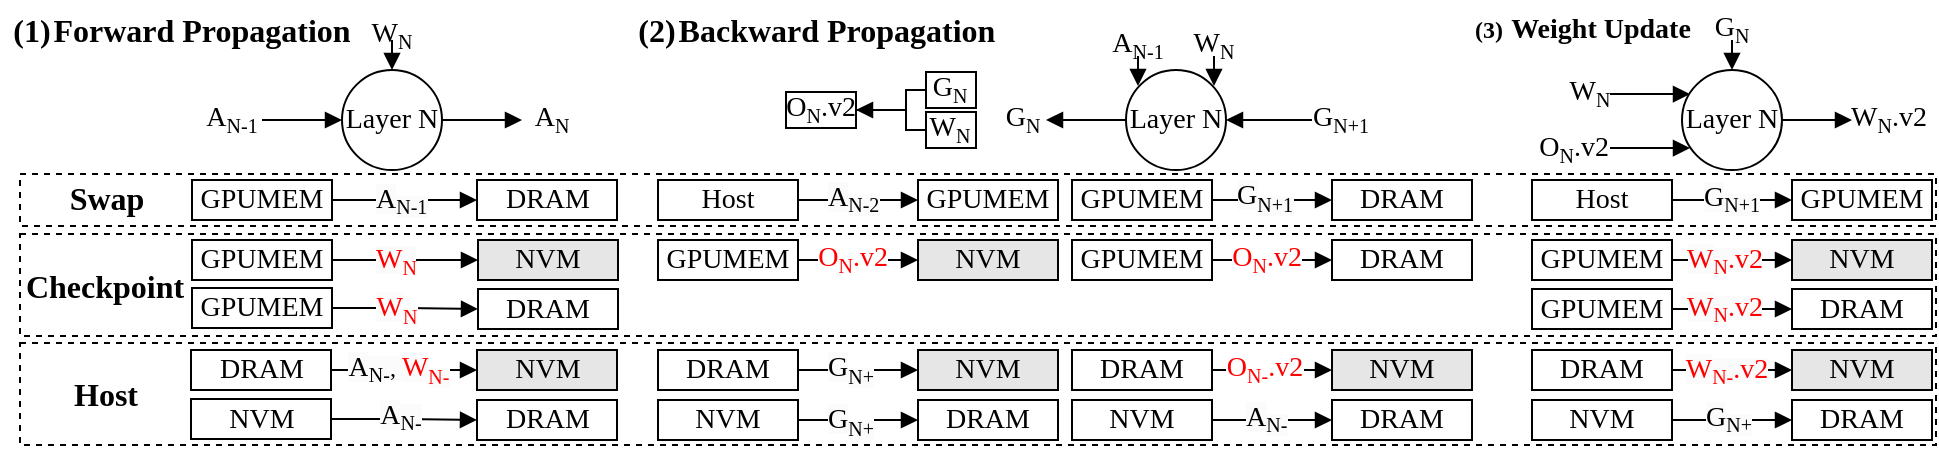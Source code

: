 <mxfile version="24.7.4">
  <diagram name="第 1 页" id="nmoDfBXPTOCGzrVFmdX_">
    <mxGraphModel dx="654" dy="366" grid="1" gridSize="10" guides="1" tooltips="1" connect="1" arrows="1" fold="1" page="1" pageScale="1" pageWidth="827" pageHeight="1169" math="0" shadow="0">
      <root>
        <mxCell id="0" />
        <mxCell id="1" parent="0" />
        <mxCell id="-gQGJUHY0MSu8fpjqqPA-45" value="" style="rounded=0;whiteSpace=wrap;html=1;fillColor=none;dashed=1;" vertex="1" parent="1">
          <mxGeometry x="171" y="266.5" width="958" height="51" as="geometry" />
        </mxCell>
        <mxCell id="-gQGJUHY0MSu8fpjqqPA-43" value="" style="rounded=0;whiteSpace=wrap;html=1;fillColor=none;dashed=1;" vertex="1" parent="1">
          <mxGeometry x="171" y="182" width="958" height="26" as="geometry" />
        </mxCell>
        <mxCell id="-gQGJUHY0MSu8fpjqqPA-44" value="" style="rounded=0;whiteSpace=wrap;html=1;fillColor=none;dashed=1;" vertex="1" parent="1">
          <mxGeometry x="171" y="212" width="958" height="51" as="geometry" />
        </mxCell>
        <mxCell id="-gQGJUHY0MSu8fpjqqPA-17" value="" style="rounded=0;whiteSpace=wrap;html=1;" vertex="1" parent="1">
          <mxGeometry x="624" y="131" width="25" height="18" as="geometry" />
        </mxCell>
        <mxCell id="wytk12blZSeQ4d2nj-3d-2" value="&lt;b style=&quot;font-size: 16px;&quot;&gt;(1)&lt;/b&gt;" style="text;html=1;align=center;verticalAlign=middle;whiteSpace=wrap;rounded=0;fontFamily=Times New Roman;fontSize=16;" parent="1" vertex="1">
          <mxGeometry x="167" y="95" width="20" height="30" as="geometry" />
        </mxCell>
        <mxCell id="wytk12blZSeQ4d2nj-3d-4" style="edgeStyle=orthogonalEdgeStyle;rounded=0;orthogonalLoop=1;jettySize=auto;html=1;endArrow=none;endFill=0;startArrow=block;startFill=1;fontFamily=Times New Roman;" parent="1" source="wytk12blZSeQ4d2nj-3d-3" edge="1">
          <mxGeometry relative="1" as="geometry">
            <mxPoint x="292" y="155" as="targetPoint" />
          </mxGeometry>
        </mxCell>
        <mxCell id="wytk12blZSeQ4d2nj-3d-6" style="edgeStyle=orthogonalEdgeStyle;rounded=0;orthogonalLoop=1;jettySize=auto;html=1;endArrow=block;endFill=1;fontFamily=Times New Roman;" parent="1" source="wytk12blZSeQ4d2nj-3d-3" edge="1">
          <mxGeometry relative="1" as="geometry">
            <mxPoint x="422" y="155" as="targetPoint" />
          </mxGeometry>
        </mxCell>
        <mxCell id="wytk12blZSeQ4d2nj-3d-27" style="edgeStyle=orthogonalEdgeStyle;rounded=0;orthogonalLoop=1;jettySize=auto;html=1;endArrow=none;endFill=0;startArrow=block;startFill=1;fontFamily=Times New Roman;" parent="1" source="wytk12blZSeQ4d2nj-3d-3" edge="1">
          <mxGeometry relative="1" as="geometry">
            <mxPoint x="357" y="115" as="targetPoint" />
            <Array as="points">
              <mxPoint x="357" y="115" />
              <mxPoint x="357" y="115" />
            </Array>
          </mxGeometry>
        </mxCell>
        <mxCell id="wytk12blZSeQ4d2nj-3d-3" value="Layer N" style="ellipse;whiteSpace=wrap;html=1;aspect=fixed;fontFamily=Times New Roman;fontSize=14;" parent="1" vertex="1">
          <mxGeometry x="332" y="130" width="50" height="50" as="geometry" />
        </mxCell>
        <mxCell id="wytk12blZSeQ4d2nj-3d-5" value="&lt;font style=&quot;&quot;&gt;&lt;span style=&quot;font-size: 14px;&quot;&gt;W&lt;/span&gt;&lt;sub style=&quot;&quot;&gt;&lt;font style=&quot;font-size: 10px;&quot;&gt;N&lt;/font&gt;&lt;/sub&gt;&lt;/font&gt;" style="text;html=1;align=center;verticalAlign=middle;whiteSpace=wrap;rounded=0;fontFamily=Times New Roman;" parent="1" vertex="1">
          <mxGeometry x="352" y="98" width="10" height="30" as="geometry" />
        </mxCell>
        <mxCell id="wytk12blZSeQ4d2nj-3d-7" value="&lt;font style=&quot;&quot;&gt;&lt;span style=&quot;font-size: 14px;&quot;&gt;A&lt;/span&gt;&lt;sub style=&quot;&quot;&gt;&lt;font style=&quot;font-size: 10px;&quot;&gt;N&lt;/font&gt;&lt;/sub&gt;&lt;/font&gt;" style="text;html=1;align=center;verticalAlign=middle;whiteSpace=wrap;rounded=0;fontFamily=Times New Roman;fontSize=12;fontColor=default;" parent="1" vertex="1">
          <mxGeometry x="422" y="140" width="30" height="30" as="geometry" />
        </mxCell>
        <mxCell id="wytk12blZSeQ4d2nj-3d-15" style="edgeStyle=orthogonalEdgeStyle;rounded=0;orthogonalLoop=1;jettySize=auto;html=1;entryX=0;entryY=0.5;entryDx=0;entryDy=0;endArrow=block;endFill=1;fontFamily=Times New Roman;" parent="1" source="wytk12blZSeQ4d2nj-3d-13" target="wytk12blZSeQ4d2nj-3d-14" edge="1">
          <mxGeometry relative="1" as="geometry" />
        </mxCell>
        <mxCell id="wytk12blZSeQ4d2nj-3d-13" value="GPUMEM" style="rounded=0;whiteSpace=wrap;html=1;fontFamily=Times New Roman;fontSize=14;" parent="1" vertex="1">
          <mxGeometry x="257" y="215" width="70" height="20" as="geometry" />
        </mxCell>
        <mxCell id="wytk12blZSeQ4d2nj-3d-14" value="NVM" style="rounded=0;whiteSpace=wrap;html=1;fontFamily=Times New Roman;fillColor=#E6E6E6;fontSize=14;" parent="1" vertex="1">
          <mxGeometry x="400" y="215" width="70" height="20" as="geometry" />
        </mxCell>
        <mxCell id="wytk12blZSeQ4d2nj-3d-16" value="&lt;font style=&quot;&quot;&gt;&lt;span style=&quot;font-style: normal; font-variant-ligatures: normal; font-variant-caps: normal; font-weight: 400; letter-spacing: normal; orphans: 2; text-align: center; text-indent: 0px; text-transform: none; widows: 2; word-spacing: 0px; -webkit-text-stroke-width: 0px; white-space: normal; background-color: rgb(251, 251, 251); text-decoration-thickness: initial; text-decoration-style: initial; text-decoration-color: initial; float: none; display: inline !important;&quot;&gt;&lt;span style=&quot;font-size: 14px; color: rgb(255, 0, 0);&quot;&gt;W&lt;/span&gt;&lt;sub style=&quot;&quot;&gt;&lt;font style=&quot;&quot;&gt;&lt;font style=&quot;font-size: 10px;&quot; color=&quot;#ff0000&quot;&gt;N&lt;/font&gt;&lt;/font&gt;&lt;/sub&gt;&lt;/span&gt;&lt;/font&gt;" style="text;whiteSpace=wrap;html=1;fontFamily=Times New Roman;" parent="1" vertex="1">
          <mxGeometry x="347" y="210" width="29" height="30" as="geometry" />
        </mxCell>
        <mxCell id="wytk12blZSeQ4d2nj-3d-22" style="edgeStyle=orthogonalEdgeStyle;rounded=0;orthogonalLoop=1;jettySize=auto;html=1;entryX=0;entryY=0.5;entryDx=0;entryDy=0;endArrow=block;endFill=1;exitX=1;exitY=0.5;exitDx=0;exitDy=0;fontFamily=Times New Roman;" parent="1" source="wytk12blZSeQ4d2nj-3d-23" target="wytk12blZSeQ4d2nj-3d-24" edge="1">
          <mxGeometry relative="1" as="geometry" />
        </mxCell>
        <mxCell id="wytk12blZSeQ4d2nj-3d-23" value="&lt;span style=&quot;font-size: 14px;&quot;&gt;Host&lt;/span&gt;" style="rounded=0;whiteSpace=wrap;html=1;fontFamily=Times New Roman;" parent="1" vertex="1">
          <mxGeometry x="490" y="185" width="70" height="20" as="geometry" />
        </mxCell>
        <mxCell id="wytk12blZSeQ4d2nj-3d-24" value="&lt;font style=&quot;font-size: 14px;&quot;&gt;GPUMEM&lt;/font&gt;" style="rounded=0;whiteSpace=wrap;html=1;fontFamily=Times New Roman;" parent="1" vertex="1">
          <mxGeometry x="620" y="185" width="70" height="20" as="geometry" />
        </mxCell>
        <mxCell id="wytk12blZSeQ4d2nj-3d-26" value="&lt;b style=&quot;font-size: 16px;&quot;&gt;(2)&lt;/b&gt;" style="text;html=1;align=center;verticalAlign=middle;whiteSpace=wrap;rounded=0;fontFamily=Times New Roman;fontSize=16;" parent="1" vertex="1">
          <mxGeometry x="478" y="95" width="23" height="30" as="geometry" />
        </mxCell>
        <mxCell id="wytk12blZSeQ4d2nj-3d-28" value="&lt;font style=&quot;&quot;&gt;&lt;span style=&quot;font-size: 14px;&quot;&gt;A&lt;/span&gt;&lt;sub style=&quot;&quot;&gt;&lt;font style=&quot;font-size: 10px;&quot;&gt;N-1&lt;/font&gt;&lt;/sub&gt;&lt;/font&gt;" style="text;html=1;align=center;verticalAlign=middle;whiteSpace=wrap;rounded=0;fontFamily=Times New Roman;" parent="1" vertex="1">
          <mxGeometry x="257" y="140" width="40" height="30" as="geometry" />
        </mxCell>
        <mxCell id="wytk12blZSeQ4d2nj-3d-60" style="rounded=0;orthogonalLoop=1;jettySize=auto;html=1;endArrow=none;endFill=0;startArrow=block;startFill=1;fontFamily=Times New Roman;" parent="1" edge="1">
          <mxGeometry relative="1" as="geometry">
            <mxPoint x="966" y="142" as="targetPoint" />
            <mxPoint x="1006.0" y="142.029" as="sourcePoint" />
          </mxGeometry>
        </mxCell>
        <mxCell id="wytk12blZSeQ4d2nj-3d-62" style="edgeStyle=orthogonalEdgeStyle;rounded=0;orthogonalLoop=1;jettySize=auto;html=1;endArrow=none;endFill=0;startArrow=block;startFill=1;fontFamily=Times New Roman;" parent="1" source="wytk12blZSeQ4d2nj-3d-63" edge="1">
          <mxGeometry relative="1" as="geometry">
            <mxPoint x="1027" y="115" as="targetPoint" />
            <Array as="points">
              <mxPoint x="1027" y="115" />
            </Array>
          </mxGeometry>
        </mxCell>
        <mxCell id="wytk12blZSeQ4d2nj-3d-67" style="edgeStyle=orthogonalEdgeStyle;rounded=0;orthogonalLoop=1;jettySize=auto;html=1;endArrow=block;endFill=1;fontFamily=Times New Roman;" parent="1" source="wytk12blZSeQ4d2nj-3d-63" edge="1">
          <mxGeometry relative="1" as="geometry">
            <mxPoint x="1087" y="155" as="targetPoint" />
          </mxGeometry>
        </mxCell>
        <mxCell id="wytk12blZSeQ4d2nj-3d-63" value="&lt;font style=&quot;font-size: 14px;&quot;&gt;Layer N&lt;/font&gt;" style="ellipse;whiteSpace=wrap;html=1;aspect=fixed;fontFamily=Times New Roman;" parent="1" vertex="1">
          <mxGeometry x="1002" y="130" width="50" height="50" as="geometry" />
        </mxCell>
        <mxCell id="wytk12blZSeQ4d2nj-3d-66" value="&lt;font style=&quot;&quot;&gt;&lt;span style=&quot;font-size: 14px;&quot;&gt;G&lt;/span&gt;&lt;sub style=&quot;&quot;&gt;&lt;font style=&quot;font-size: 10px;&quot;&gt;N&lt;/font&gt;&lt;/sub&gt;&lt;/font&gt;" style="text;html=1;align=center;verticalAlign=middle;whiteSpace=wrap;rounded=0;fontFamily=Times New Roman;" parent="1" vertex="1">
          <mxGeometry x="997" y="95" width="60" height="30" as="geometry" />
        </mxCell>
        <mxCell id="wytk12blZSeQ4d2nj-3d-68" value="&lt;font style=&quot;&quot;&gt;&lt;span style=&quot;font-size: 14px;&quot;&gt;W&lt;/span&gt;&lt;font style=&quot;&quot;&gt;&lt;sub style=&quot;&quot;&gt;&lt;font style=&quot;font-size: 10px;&quot;&gt;N&lt;/font&gt;&lt;/sub&gt;&lt;font style=&quot;font-size: 14px;&quot;&gt;.v2&lt;/font&gt;&lt;/font&gt;&lt;/font&gt;" style="text;html=1;align=center;verticalAlign=middle;whiteSpace=wrap;rounded=0;fontFamily=Times New Roman;" parent="1" vertex="1">
          <mxGeometry x="1084" y="140" width="43" height="30" as="geometry" />
        </mxCell>
        <mxCell id="wytk12blZSeQ4d2nj-3d-75" value="&lt;font style=&quot;&quot;&gt;&lt;span style=&quot;font-size: 14px;&quot;&gt;W&lt;/span&gt;&lt;sub style=&quot;&quot;&gt;&lt;font style=&quot;font-size: 10px;&quot;&gt;N&lt;/font&gt;&lt;/sub&gt;&lt;/font&gt;" style="text;html=1;align=center;verticalAlign=middle;whiteSpace=wrap;rounded=0;fontFamily=Times New Roman;" parent="1" vertex="1">
          <mxGeometry x="951" y="127" width="10" height="30" as="geometry" />
        </mxCell>
        <mxCell id="wytk12blZSeQ4d2nj-3d-77" style="edgeStyle=orthogonalEdgeStyle;rounded=0;orthogonalLoop=1;jettySize=auto;html=1;entryX=0;entryY=0.5;entryDx=0;entryDy=0;endArrow=block;endFill=1;fontFamily=Times New Roman;" parent="1" source="wytk12blZSeQ4d2nj-3d-78" target="wytk12blZSeQ4d2nj-3d-79" edge="1">
          <mxGeometry relative="1" as="geometry">
            <Array as="points">
              <mxPoint x="777" y="305" />
              <mxPoint x="777" y="305" />
            </Array>
          </mxGeometry>
        </mxCell>
        <mxCell id="wytk12blZSeQ4d2nj-3d-78" value="&lt;font style=&quot;font-size: 14px;&quot;&gt;NVM&lt;/font&gt;" style="rounded=0;whiteSpace=wrap;html=1;fontFamily=Times New Roman;" parent="1" vertex="1">
          <mxGeometry x="697" y="295" width="70" height="20" as="geometry" />
        </mxCell>
        <mxCell id="wytk12blZSeQ4d2nj-3d-79" value="&lt;font style=&quot;font-size: 14px;&quot;&gt;DRAM&lt;/font&gt;" style="rounded=0;whiteSpace=wrap;html=1;fontFamily=Times New Roman;" parent="1" vertex="1">
          <mxGeometry x="827" y="295" width="70" height="20" as="geometry" />
        </mxCell>
        <mxCell id="wytk12blZSeQ4d2nj-3d-108" style="edgeStyle=orthogonalEdgeStyle;rounded=0;orthogonalLoop=1;jettySize=auto;html=1;entryX=0;entryY=0.5;entryDx=0;entryDy=0;endArrow=block;endFill=1;exitX=1;exitY=0.5;exitDx=0;exitDy=0;fontFamily=Times New Roman;" parent="1" source="wytk12blZSeQ4d2nj-3d-109" target="wytk12blZSeQ4d2nj-3d-110" edge="1">
          <mxGeometry relative="1" as="geometry" />
        </mxCell>
        <mxCell id="wytk12blZSeQ4d2nj-3d-109" value="NVM" style="rounded=0;whiteSpace=wrap;html=1;fontFamily=Times New Roman;fontSize=14;" parent="1" vertex="1">
          <mxGeometry x="256.5" y="294.5" width="70" height="20" as="geometry" />
        </mxCell>
        <mxCell id="wytk12blZSeQ4d2nj-3d-110" value="DRAM" style="rounded=0;whiteSpace=wrap;html=1;fontFamily=Times New Roman;fontSize=14;" parent="1" vertex="1">
          <mxGeometry x="399.5" y="295" width="70" height="20" as="geometry" />
        </mxCell>
        <mxCell id="wytk12blZSeQ4d2nj-3d-120" value="&lt;font style=&quot;&quot;&gt;&lt;span style=&quot;font-size: 14px; color: rgb(0, 0, 0); font-style: normal; font-variant-ligatures: normal; font-variant-caps: normal; font-weight: 400; letter-spacing: normal; orphans: 2; text-align: center; text-indent: 0px; text-transform: none; widows: 2; word-spacing: 0px; -webkit-text-stroke-width: 0px; white-space: normal; background-color: rgb(251, 251, 251); text-decoration-thickness: initial; text-decoration-style: initial; text-decoration-color: initial; float: none; display: inline !important;&quot;&gt;A&lt;/span&gt;&lt;sub style=&quot;forced-color-adjust: none; color: rgb(0, 0, 0); font-style: normal; font-variant-ligatures: normal; font-variant-caps: normal; font-weight: 400; letter-spacing: normal; orphans: 2; text-align: center; text-indent: 0px; text-transform: none; widows: 2; word-spacing: 0px; -webkit-text-stroke-width: 0px; white-space: normal; background-color: rgb(251, 251, 251); text-decoration-thickness: initial; text-decoration-style: initial; text-decoration-color: initial;&quot;&gt;&lt;font style=&quot;font-size: 10px;&quot;&gt;N-&lt;/font&gt;&lt;/sub&gt;&lt;/font&gt;" style="text;whiteSpace=wrap;html=1;fontFamily=Times New Roman;" parent="1" vertex="1">
          <mxGeometry x="782" y="289" width="30" height="30" as="geometry" />
        </mxCell>
        <mxCell id="wytk12blZSeQ4d2nj-3d-129" style="edgeStyle=orthogonalEdgeStyle;rounded=0;orthogonalLoop=1;jettySize=auto;html=1;entryX=0;entryY=0.5;entryDx=0;entryDy=0;endArrow=block;endFill=1;exitX=1;exitY=0.5;exitDx=0;exitDy=0;fontFamily=Times New Roman;" parent="1" source="wytk12blZSeQ4d2nj-3d-130" target="wytk12blZSeQ4d2nj-3d-131" edge="1">
          <mxGeometry relative="1" as="geometry" />
        </mxCell>
        <mxCell id="o0GJwFrn01vnFloEe4b_-7" value="&lt;font style=&quot;&quot;&gt;&lt;span style=&quot;font-size: 14px; font-family: &amp;quot;Times New Roman&amp;quot;; text-wrap: wrap; background-color: rgb(251, 251, 251);&quot;&gt;A&lt;/span&gt;&lt;span style=&quot;font-family: &amp;quot;Times New Roman&amp;quot;; text-wrap: wrap; background-color: rgb(251, 251, 251);&quot;&gt;&lt;font style=&quot;&quot;&gt;&lt;sub style=&quot;font-size: 10px;&quot;&gt;N-&lt;/sub&gt;&lt;font style=&quot;font-size: 12px;&quot;&gt;,&amp;nbsp;&lt;/font&gt;&lt;/font&gt;&lt;/span&gt;&lt;/font&gt;&lt;span style=&quot;color: rgb(255, 0, 0); text-wrap: wrap; font-size: 14px; font-family: &amp;quot;Times New Roman&amp;quot;; background-color: rgb(251, 251, 251);&quot;&gt;W&lt;/span&gt;&lt;sub style=&quot;color: rgb(255, 0, 0); text-wrap: wrap; font-family: &amp;quot;Times New Roman&amp;quot;; background-color: rgb(251, 251, 251);&quot;&gt;&lt;font style=&quot;font-size: 10px;&quot;&gt;N-&lt;/font&gt;&lt;/sub&gt;" style="edgeLabel;html=1;align=center;verticalAlign=middle;resizable=0;points=[];" parent="wytk12blZSeQ4d2nj-3d-129" vertex="1" connectable="0">
          <mxGeometry x="-0.167" relative="1" as="geometry">
            <mxPoint x="3" as="offset" />
          </mxGeometry>
        </mxCell>
        <mxCell id="wytk12blZSeQ4d2nj-3d-130" value="DRAM" style="rounded=0;whiteSpace=wrap;html=1;fontFamily=Times New Roman;fontSize=14;" parent="1" vertex="1">
          <mxGeometry x="256.5" y="270" width="70" height="20" as="geometry" />
        </mxCell>
        <mxCell id="wytk12blZSeQ4d2nj-3d-131" value="NVM" style="rounded=0;whiteSpace=wrap;html=1;fontFamily=Times New Roman;fillColor=#E6E6E6;fontSize=14;" parent="1" vertex="1">
          <mxGeometry x="399.5" y="270" width="70" height="20" as="geometry" />
        </mxCell>
        <mxCell id="wytk12blZSeQ4d2nj-3d-111" value="&lt;div style=&quot;text-align: center;&quot;&gt;&lt;br&gt;&lt;/div&gt;" style="text;whiteSpace=wrap;html=1;fontFamily=Times New Roman;" parent="1" vertex="1">
          <mxGeometry x="341.5" y="289.5" width="30" height="30" as="geometry" />
        </mxCell>
        <mxCell id="wytk12blZSeQ4d2nj-3d-136" style="edgeStyle=orthogonalEdgeStyle;rounded=0;orthogonalLoop=1;jettySize=auto;html=1;entryX=0;entryY=0.5;entryDx=0;entryDy=0;endArrow=block;endFill=1;fontFamily=Times New Roman;" parent="1" source="wytk12blZSeQ4d2nj-3d-137" target="wytk12blZSeQ4d2nj-3d-138" edge="1">
          <mxGeometry relative="1" as="geometry" />
        </mxCell>
        <mxCell id="wytk12blZSeQ4d2nj-3d-137" value="GPUMEM" style="rounded=0;whiteSpace=wrap;html=1;fontFamily=Times New Roman;fontSize=14;" parent="1" vertex="1">
          <mxGeometry x="257" y="185" width="70" height="20" as="geometry" />
        </mxCell>
        <mxCell id="wytk12blZSeQ4d2nj-3d-138" value="DRAM" style="rounded=0;whiteSpace=wrap;html=1;fontFamily=Times New Roman;fontSize=14;" parent="1" vertex="1">
          <mxGeometry x="399.5" y="185" width="70" height="20" as="geometry" />
        </mxCell>
        <mxCell id="wytk12blZSeQ4d2nj-3d-139" value="&lt;font style=&quot;&quot;&gt;&lt;span style=&quot;font-size: 14px; color: rgb(0, 0, 0); font-style: normal; font-variant-ligatures: normal; font-variant-caps: normal; font-weight: 400; letter-spacing: normal; orphans: 2; text-align: center; text-indent: 0px; text-transform: none; widows: 2; word-spacing: 0px; -webkit-text-stroke-width: 0px; white-space: normal; background-color: rgb(251, 251, 251); text-decoration-thickness: initial; text-decoration-style: initial; text-decoration-color: initial; float: none; display: inline !important;&quot;&gt;A&lt;/span&gt;&lt;sub style=&quot;forced-color-adjust: none; color: rgb(0, 0, 0); font-style: normal; font-variant-ligatures: normal; font-variant-caps: normal; font-weight: 400; letter-spacing: normal; orphans: 2; text-align: center; text-indent: 0px; text-transform: none; widows: 2; word-spacing: 0px; -webkit-text-stroke-width: 0px; white-space: normal; background-color: rgb(251, 251, 251); text-decoration-thickness: initial; text-decoration-style: initial; text-decoration-color: initial;&quot;&gt;&lt;font style=&quot;font-size: 10px;&quot;&gt;N-1&lt;/font&gt;&lt;/sub&gt;&lt;/font&gt;" style="text;whiteSpace=wrap;html=1;fontFamily=Times New Roman;" parent="1" vertex="1">
          <mxGeometry x="347" y="180" width="30" height="30" as="geometry" />
        </mxCell>
        <mxCell id="wytk12blZSeQ4d2nj-3d-144" value="&lt;font style=&quot;&quot;&gt;&lt;span style=&quot;font-size: 14px; color: rgb(0, 0, 0); font-style: normal; font-variant-ligatures: normal; font-variant-caps: normal; font-weight: 400; letter-spacing: normal; orphans: 2; text-align: center; text-indent: 0px; text-transform: none; widows: 2; word-spacing: 0px; -webkit-text-stroke-width: 0px; white-space: normal; background-color: rgb(251, 251, 251); text-decoration-thickness: initial; text-decoration-style: initial; text-decoration-color: initial; float: none; display: inline !important;&quot;&gt;A&lt;/span&gt;&lt;sub style=&quot;forced-color-adjust: none; color: rgb(0, 0, 0); font-style: normal; font-variant-ligatures: normal; font-variant-caps: normal; font-weight: 400; letter-spacing: normal; orphans: 2; text-align: center; text-indent: 0px; text-transform: none; widows: 2; word-spacing: 0px; -webkit-text-stroke-width: 0px; white-space: normal; background-color: rgb(251, 251, 251); text-decoration-thickness: initial; text-decoration-style: initial; text-decoration-color: initial;&quot;&gt;&lt;font style=&quot;font-size: 10px;&quot;&gt;N-2&lt;/font&gt;&lt;/sub&gt;&lt;/font&gt;" style="text;whiteSpace=wrap;html=1;fontFamily=Times New Roman;" parent="1" vertex="1">
          <mxGeometry x="573" y="179" width="30" height="30" as="geometry" />
        </mxCell>
        <mxCell id="wytk12blZSeQ4d2nj-3d-177" style="edgeStyle=orthogonalEdgeStyle;rounded=0;orthogonalLoop=1;jettySize=auto;html=1;entryX=0;entryY=0.5;entryDx=0;entryDy=0;endArrow=block;endFill=1;exitX=1;exitY=0.5;exitDx=0;exitDy=0;fontFamily=Times New Roman;" parent="1" source="wytk12blZSeQ4d2nj-3d-182" target="wytk12blZSeQ4d2nj-3d-183" edge="1">
          <mxGeometry relative="1" as="geometry" />
        </mxCell>
        <mxCell id="-gQGJUHY0MSu8fpjqqPA-51" value="&lt;span style=&quot;font-family: &amp;quot;Times New Roman&amp;quot;; text-wrap: wrap; background-color: rgb(251, 251, 251); font-size: 14px;&quot;&gt;G&lt;/span&gt;&lt;sub style=&quot;font-family: &amp;quot;Times New Roman&amp;quot;; text-wrap: wrap; background-color: rgb(251, 251, 251);&quot;&gt;&lt;font style=&quot;font-size: 10px;&quot;&gt;N+&lt;/font&gt;&lt;/sub&gt;" style="edgeLabel;html=1;align=center;verticalAlign=middle;resizable=0;points=[];" vertex="1" connectable="0" parent="wytk12blZSeQ4d2nj-3d-177">
          <mxGeometry x="-0.135" y="1" relative="1" as="geometry">
            <mxPoint y="1" as="offset" />
          </mxGeometry>
        </mxCell>
        <mxCell id="wytk12blZSeQ4d2nj-3d-178" style="edgeStyle=orthogonalEdgeStyle;rounded=0;orthogonalLoop=1;jettySize=auto;html=1;entryX=0;entryY=0.5;entryDx=0;entryDy=0;endArrow=block;endFill=1;fontFamily=Times New Roman;" parent="1" source="wytk12blZSeQ4d2nj-3d-179" target="wytk12blZSeQ4d2nj-3d-180" edge="1">
          <mxGeometry relative="1" as="geometry" />
        </mxCell>
        <mxCell id="-gQGJUHY0MSu8fpjqqPA-36" value="&lt;span style=&quot;font-family: &amp;quot;Times New Roman&amp;quot;; text-wrap: wrap; background-color: initial; font-size: 14px; color: rgb(255, 0, 0);&quot;&gt;O&lt;/span&gt;&lt;span style=&quot;font-family: &amp;quot;Times New Roman&amp;quot;; font-size: 12px; text-wrap: wrap; background-color: initial; color: rgb(255, 0, 0);&quot;&gt;&lt;sub&gt;N&lt;/sub&gt;&lt;font style=&quot;font-size: 14px;&quot;&gt;.v2&lt;/font&gt;&lt;/span&gt;" style="edgeLabel;html=1;align=center;verticalAlign=middle;resizable=0;points=[];" vertex="1" connectable="0" parent="wytk12blZSeQ4d2nj-3d-178">
          <mxGeometry x="-0.109" relative="1" as="geometry">
            <mxPoint as="offset" />
          </mxGeometry>
        </mxCell>
        <mxCell id="wytk12blZSeQ4d2nj-3d-179" value="&lt;font style=&quot;font-size: 14px;&quot;&gt;GPUMEM&lt;/font&gt;" style="rounded=0;whiteSpace=wrap;html=1;fontFamily=Times New Roman;" parent="1" vertex="1">
          <mxGeometry x="490" y="215" width="70" height="20" as="geometry" />
        </mxCell>
        <mxCell id="wytk12blZSeQ4d2nj-3d-180" value="&lt;font style=&quot;font-size: 14px;&quot;&gt;NVM&lt;/font&gt;" style="rounded=0;whiteSpace=wrap;html=1;fontFamily=Times New Roman;fillColor=#E6E6E6;" parent="1" vertex="1">
          <mxGeometry x="620" y="215" width="70" height="20" as="geometry" />
        </mxCell>
        <mxCell id="wytk12blZSeQ4d2nj-3d-182" value="&lt;font style=&quot;font-size: 14px;&quot;&gt;DRAM&lt;/font&gt;" style="rounded=0;whiteSpace=wrap;html=1;fontFamily=Times New Roman;" parent="1" vertex="1">
          <mxGeometry x="490" y="270" width="70" height="20" as="geometry" />
        </mxCell>
        <mxCell id="wytk12blZSeQ4d2nj-3d-183" value="&lt;font style=&quot;font-size: 14px;&quot;&gt;NVM&lt;/font&gt;" style="rounded=0;whiteSpace=wrap;html=1;fontFamily=Times New Roman;fillColor=#E6E6E6;" parent="1" vertex="1">
          <mxGeometry x="620" y="270" width="70" height="20" as="geometry" />
        </mxCell>
        <mxCell id="wytk12blZSeQ4d2nj-3d-239" style="edgeStyle=orthogonalEdgeStyle;rounded=0;orthogonalLoop=1;jettySize=auto;html=1;entryX=0;entryY=0.5;entryDx=0;entryDy=0;endArrow=block;endFill=1;fontFamily=Times New Roman;" parent="1" source="wytk12blZSeQ4d2nj-3d-240" target="wytk12blZSeQ4d2nj-3d-241" edge="1">
          <mxGeometry relative="1" as="geometry">
            <Array as="points">
              <mxPoint x="1007" y="305" />
              <mxPoint x="1007" y="305" />
            </Array>
          </mxGeometry>
        </mxCell>
        <mxCell id="wytk12blZSeQ4d2nj-3d-240" value="&lt;font style=&quot;font-size: 14px;&quot;&gt;NVM&lt;/font&gt;" style="rounded=0;whiteSpace=wrap;html=1;fontFamily=Times New Roman;" parent="1" vertex="1">
          <mxGeometry x="927" y="295" width="70" height="20" as="geometry" />
        </mxCell>
        <mxCell id="wytk12blZSeQ4d2nj-3d-241" value="&lt;font style=&quot;font-size: 14px;&quot;&gt;DRAM&lt;/font&gt;" style="rounded=0;whiteSpace=wrap;html=1;fontFamily=Times New Roman;" parent="1" vertex="1">
          <mxGeometry x="1057" y="295" width="70" height="20" as="geometry" />
        </mxCell>
        <mxCell id="wytk12blZSeQ4d2nj-3d-242" value="&lt;font style=&quot;&quot;&gt;&lt;span style=&quot;font-size: 14px; color: rgb(0, 0, 0); font-style: normal; font-variant-ligatures: normal; font-variant-caps: normal; font-weight: 400; letter-spacing: normal; orphans: 2; text-align: center; text-indent: 0px; text-transform: none; widows: 2; word-spacing: 0px; -webkit-text-stroke-width: 0px; white-space: normal; background-color: rgb(251, 251, 251); text-decoration-thickness: initial; text-decoration-style: initial; text-decoration-color: initial; float: none; display: inline !important;&quot;&gt;G&lt;/span&gt;&lt;sub style=&quot;forced-color-adjust: none; color: rgb(0, 0, 0); font-style: normal; font-variant-ligatures: normal; font-variant-caps: normal; font-weight: 400; letter-spacing: normal; orphans: 2; text-align: center; text-indent: 0px; text-transform: none; widows: 2; word-spacing: 0px; -webkit-text-stroke-width: 0px; white-space: normal; background-color: rgb(251, 251, 251); text-decoration-thickness: initial; text-decoration-style: initial; text-decoration-color: initial;&quot;&gt;&lt;font style=&quot;font-size: 10px;&quot;&gt;N+&lt;/font&gt;&lt;/sub&gt;&lt;/font&gt;" style="text;whiteSpace=wrap;html=1;fontFamily=Times New Roman;" parent="1" vertex="1">
          <mxGeometry x="1012" y="289" width="30" height="30" as="geometry" />
        </mxCell>
        <mxCell id="wytk12blZSeQ4d2nj-3d-244" style="edgeStyle=orthogonalEdgeStyle;rounded=0;orthogonalLoop=1;jettySize=auto;html=1;entryX=0;entryY=0.5;entryDx=0;entryDy=0;endArrow=block;endFill=1;exitX=1;exitY=0.5;exitDx=0;exitDy=0;fontFamily=Times New Roman;" parent="1" source="wytk12blZSeQ4d2nj-3d-245" target="wytk12blZSeQ4d2nj-3d-246" edge="1">
          <mxGeometry relative="1" as="geometry" />
        </mxCell>
        <mxCell id="wytk12blZSeQ4d2nj-3d-245" value="&lt;font style=&quot;font-size: 14px;&quot;&gt;Host&lt;/font&gt;" style="rounded=0;whiteSpace=wrap;html=1;fontFamily=Times New Roman;" parent="1" vertex="1">
          <mxGeometry x="927" y="185" width="70" height="20" as="geometry" />
        </mxCell>
        <mxCell id="wytk12blZSeQ4d2nj-3d-246" value="&lt;font style=&quot;font-size: 14px;&quot;&gt;GPUMEM&lt;/font&gt;" style="rounded=0;whiteSpace=wrap;html=1;fontFamily=Times New Roman;" parent="1" vertex="1">
          <mxGeometry x="1057" y="185" width="70" height="20" as="geometry" />
        </mxCell>
        <mxCell id="wytk12blZSeQ4d2nj-3d-251" value="&lt;font style=&quot;&quot;&gt;&lt;span style=&quot;font-size: 14px; color: rgb(0, 0, 0); font-style: normal; font-variant-ligatures: normal; font-variant-caps: normal; font-weight: 400; letter-spacing: normal; orphans: 2; text-align: center; text-indent: 0px; text-transform: none; widows: 2; word-spacing: 0px; -webkit-text-stroke-width: 0px; white-space: normal; background-color: rgb(251, 251, 251); text-decoration-thickness: initial; text-decoration-style: initial; text-decoration-color: initial; float: none; display: inline !important;&quot;&gt;G&lt;/span&gt;&lt;sub style=&quot;forced-color-adjust: none; color: rgb(0, 0, 0); font-style: normal; font-variant-ligatures: normal; font-variant-caps: normal; font-weight: 400; letter-spacing: normal; orphans: 2; text-align: center; text-indent: 0px; text-transform: none; widows: 2; word-spacing: 0px; -webkit-text-stroke-width: 0px; white-space: normal; background-color: rgb(251, 251, 251); text-decoration-thickness: initial; text-decoration-style: initial; text-decoration-color: initial;&quot;&gt;&lt;font style=&quot;font-size: 10px;&quot;&gt;N+1&lt;/font&gt;&lt;/sub&gt;&lt;/font&gt;" style="text;whiteSpace=wrap;html=1;fontFamily=Times New Roman;" parent="1" vertex="1">
          <mxGeometry x="1011" y="179" width="30" height="30" as="geometry" />
        </mxCell>
        <mxCell id="wytk12blZSeQ4d2nj-3d-253" value="&lt;b style=&quot;font-size: 16px;&quot;&gt;Swap&lt;/b&gt;" style="text;html=1;align=center;verticalAlign=middle;whiteSpace=wrap;rounded=0;fontFamily=Times New Roman;fontSize=16;" parent="1" vertex="1">
          <mxGeometry x="171" y="179" width="87" height="30" as="geometry" />
        </mxCell>
        <mxCell id="wytk12blZSeQ4d2nj-3d-254" value="&lt;b style=&quot;font-size: 16px;&quot;&gt;Host&lt;/b&gt;" style="text;html=1;align=center;verticalAlign=middle;whiteSpace=wrap;rounded=0;fontFamily=Times New Roman;fontSize=16;" parent="1" vertex="1">
          <mxGeometry x="161.5" y="277" width="104" height="30" as="geometry" />
        </mxCell>
        <mxCell id="wytk12blZSeQ4d2nj-3d-255" style="edgeStyle=orthogonalEdgeStyle;rounded=0;orthogonalLoop=1;jettySize=auto;html=1;endArrow=block;endFill=1;startArrow=none;startFill=0;fontFamily=Times New Roman;" parent="1" source="wytk12blZSeQ4d2nj-3d-256" edge="1">
          <mxGeometry relative="1" as="geometry">
            <mxPoint x="684" y="155" as="targetPoint" />
          </mxGeometry>
        </mxCell>
        <mxCell id="wytk12blZSeQ4d2nj-3d-262" style="edgeStyle=orthogonalEdgeStyle;rounded=0;orthogonalLoop=1;jettySize=auto;html=1;endArrow=none;endFill=0;startArrow=block;startFill=1;fontFamily=Times New Roman;" parent="1" source="wytk12blZSeQ4d2nj-3d-256" edge="1">
          <mxGeometry relative="1" as="geometry">
            <mxPoint x="817" y="155" as="targetPoint" />
          </mxGeometry>
        </mxCell>
        <mxCell id="wytk12blZSeQ4d2nj-3d-256" value="&lt;font style=&quot;font-size: 14px;&quot;&gt;Layer N&lt;/font&gt;" style="ellipse;whiteSpace=wrap;html=1;aspect=fixed;fontFamily=Times New Roman;" parent="1" vertex="1">
          <mxGeometry x="724" y="130" width="50" height="50" as="geometry" />
        </mxCell>
        <mxCell id="wytk12blZSeQ4d2nj-3d-257" value="&lt;font style=&quot;&quot;&gt;&lt;span style=&quot;font-size: 14px;&quot;&gt;G&lt;/span&gt;&lt;sub style=&quot;&quot;&gt;&lt;font style=&quot;font-size: 10px;&quot;&gt;N&lt;/font&gt;&lt;/sub&gt;&lt;/font&gt;" style="text;html=1;align=center;verticalAlign=middle;whiteSpace=wrap;rounded=0;fontFamily=Times New Roman;" parent="1" vertex="1">
          <mxGeometry x="660" y="140" width="25" height="30" as="geometry" />
        </mxCell>
        <mxCell id="wytk12blZSeQ4d2nj-3d-258" style="edgeStyle=orthogonalEdgeStyle;rounded=0;orthogonalLoop=1;jettySize=auto;html=1;endArrow=none;endFill=0;startArrow=block;startFill=1;fontFamily=Times New Roman;" parent="1" edge="1">
          <mxGeometry relative="1" as="geometry">
            <mxPoint x="730" y="123" as="targetPoint" />
            <mxPoint x="730" y="138" as="sourcePoint" />
          </mxGeometry>
        </mxCell>
        <mxCell id="wytk12blZSeQ4d2nj-3d-259" value="&lt;font style=&quot;&quot;&gt;&lt;span style=&quot;font-size: 14px;&quot;&gt;A&lt;/span&gt;&lt;sub style=&quot;&quot;&gt;&lt;font style=&quot;font-size: 10px;&quot;&gt;N-1&lt;/font&gt;&lt;/sub&gt;&lt;/font&gt;" style="text;html=1;align=center;verticalAlign=middle;whiteSpace=wrap;rounded=0;fontFamily=Times New Roman;" parent="1" vertex="1">
          <mxGeometry x="700" y="103" width="60" height="30" as="geometry" />
        </mxCell>
        <mxCell id="wytk12blZSeQ4d2nj-3d-260" style="edgeStyle=orthogonalEdgeStyle;rounded=0;orthogonalLoop=1;jettySize=auto;html=1;endArrow=none;endFill=0;startArrow=block;startFill=1;fontFamily=Times New Roman;" parent="1" edge="1">
          <mxGeometry relative="1" as="geometry">
            <mxPoint x="768" y="123" as="targetPoint" />
            <mxPoint x="768" y="138" as="sourcePoint" />
          </mxGeometry>
        </mxCell>
        <mxCell id="wytk12blZSeQ4d2nj-3d-261" value="&lt;font style=&quot;&quot;&gt;&lt;span style=&quot;font-size: 14px;&quot;&gt;W&lt;/span&gt;&lt;sub style=&quot;&quot;&gt;&lt;font style=&quot;font-size: 10px;&quot;&gt;N&lt;/font&gt;&lt;/sub&gt;&lt;/font&gt;" style="text;html=1;align=center;verticalAlign=middle;whiteSpace=wrap;rounded=0;fontFamily=Times New Roman;" parent="1" vertex="1">
          <mxGeometry x="738" y="103" width="60" height="30" as="geometry" />
        </mxCell>
        <mxCell id="wytk12blZSeQ4d2nj-3d-263" value="&lt;font style=&quot;&quot;&gt;&lt;span style=&quot;font-size: 14px;&quot;&gt;G&lt;/span&gt;&lt;sub style=&quot;&quot;&gt;&lt;font style=&quot;font-size: 10px;&quot;&gt;N+1&lt;/font&gt;&lt;/sub&gt;&lt;/font&gt;" style="text;html=1;align=center;verticalAlign=middle;whiteSpace=wrap;rounded=0;fontFamily=Times New Roman;" parent="1" vertex="1">
          <mxGeometry x="819" y="140" width="25" height="30" as="geometry" />
        </mxCell>
        <mxCell id="vt1IHAqHhhe7OsCxcXNI-1" value="&lt;font style=&quot;font-size: 16px;&quot; face=&quot;Times New Roman&quot;&gt;&lt;b style=&quot;font-size: 16px;&quot;&gt;Forward Propagation&lt;/b&gt;&lt;/font&gt;" style="text;html=1;align=center;verticalAlign=middle;whiteSpace=wrap;rounded=0;fontSize=16;" parent="1" vertex="1">
          <mxGeometry x="182" y="100" width="160" height="20" as="geometry" />
        </mxCell>
        <mxCell id="vt1IHAqHhhe7OsCxcXNI-2" value="&lt;font style=&quot;font-size: 16px;&quot; face=&quot;Times New Roman&quot;&gt;&lt;b style=&quot;font-size: 16px;&quot;&gt;Backward Propagation&lt;/b&gt;&lt;/font&gt;" style="text;html=1;align=center;verticalAlign=middle;whiteSpace=wrap;rounded=0;fontSize=16;" parent="1" vertex="1">
          <mxGeometry x="490" y="100" width="179" height="20" as="geometry" />
        </mxCell>
        <mxCell id="vt1IHAqHhhe7OsCxcXNI-3" value="&lt;b&gt;(3)&lt;/b&gt;" style="text;html=1;align=center;verticalAlign=middle;whiteSpace=wrap;rounded=0;fontFamily=Times New Roman;" parent="1" vertex="1">
          <mxGeometry x="893.5" y="95" width="23" height="30" as="geometry" />
        </mxCell>
        <mxCell id="vt1IHAqHhhe7OsCxcXNI-4" value="&lt;font size=&quot;1&quot; face=&quot;Times New Roman&quot;&gt;&lt;b style=&quot;font-size: 14px;&quot;&gt;Weight Update&lt;/b&gt;&lt;/font&gt;" style="text;html=1;align=center;verticalAlign=middle;whiteSpace=wrap;rounded=0;" parent="1" vertex="1">
          <mxGeometry x="911.5" y="100" width="98.5" height="20" as="geometry" />
        </mxCell>
        <mxCell id="o0GJwFrn01vnFloEe4b_-2" value="&lt;font style=&quot;font-size: 14px;&quot;&gt;GPUMEM&lt;/font&gt;" style="rounded=0;whiteSpace=wrap;html=1;fontFamily=Times New Roman;" parent="1" vertex="1">
          <mxGeometry x="927" y="215" width="70" height="20" as="geometry" />
        </mxCell>
        <mxCell id="o0GJwFrn01vnFloEe4b_-3" value="&lt;font style=&quot;font-size: 14px;&quot;&gt;NVM&lt;/font&gt;" style="rounded=0;whiteSpace=wrap;html=1;fontFamily=Times New Roman;fillColor=#E6E6E6;" parent="1" vertex="1">
          <mxGeometry x="1057" y="215" width="70" height="20" as="geometry" />
        </mxCell>
        <mxCell id="o0GJwFrn01vnFloEe4b_-17" style="edgeStyle=orthogonalEdgeStyle;rounded=0;orthogonalLoop=1;jettySize=auto;html=1;entryX=0;entryY=0.5;entryDx=0;entryDy=0;endArrow=block;endFill=1;fontFamily=Times New Roman;" parent="1" source="o0GJwFrn01vnFloEe4b_-18" target="o0GJwFrn01vnFloEe4b_-19" edge="1">
          <mxGeometry relative="1" as="geometry">
            <Array as="points">
              <mxPoint x="570" y="305" />
              <mxPoint x="570" y="305" />
            </Array>
          </mxGeometry>
        </mxCell>
        <mxCell id="o0GJwFrn01vnFloEe4b_-18" value="&lt;font style=&quot;font-size: 14px;&quot;&gt;NVM&lt;/font&gt;" style="rounded=0;whiteSpace=wrap;html=1;fontFamily=Times New Roman;" parent="1" vertex="1">
          <mxGeometry x="490" y="295" width="70" height="20" as="geometry" />
        </mxCell>
        <mxCell id="o0GJwFrn01vnFloEe4b_-19" value="&lt;font style=&quot;font-size: 14px;&quot;&gt;DRAM&lt;/font&gt;" style="rounded=0;whiteSpace=wrap;html=1;fontFamily=Times New Roman;" parent="1" vertex="1">
          <mxGeometry x="620" y="295" width="70" height="20" as="geometry" />
        </mxCell>
        <mxCell id="o0GJwFrn01vnFloEe4b_-21" value="&lt;font style=&quot;&quot;&gt;&lt;span style=&quot;font-size: 14px; font-family: &amp;quot;Times New Roman&amp;quot;; text-wrap: wrap; background-color: rgb(251, 251, 251);&quot;&gt;G&lt;/span&gt;&lt;sub style=&quot;font-family: &amp;quot;Times New Roman&amp;quot;; text-wrap: wrap; background-color: rgb(251, 251, 251);&quot;&gt;&lt;font style=&quot;font-size: 10px;&quot;&gt;N+&lt;/font&gt;&lt;/sub&gt;&lt;/font&gt;" style="edgeLabel;html=1;align=center;verticalAlign=middle;resizable=0;points=[];" parent="1" vertex="1" connectable="0">
          <mxGeometry x="597.998" y="304.5" as="geometry">
            <mxPoint x="-12" y="1" as="offset" />
          </mxGeometry>
        </mxCell>
        <mxCell id="o0GJwFrn01vnFloEe4b_-39" value="&lt;span style=&quot;text-wrap: wrap; font-size: 14px; font-family: &amp;quot;Times New Roman&amp;quot;; background-color: rgb(251, 251, 251);&quot;&gt;A&lt;/span&gt;&lt;span style=&quot;text-wrap: wrap; font-family: &amp;quot;Times New Roman&amp;quot;; background-color: rgb(251, 251, 251);&quot;&gt;&lt;sub style=&quot;font-size: 10px;&quot;&gt;N-&lt;/sub&gt;&lt;/span&gt;" style="edgeLabel;html=1;align=center;verticalAlign=middle;resizable=0;points=[];" parent="1" vertex="1" connectable="0">
          <mxGeometry x="367.498" y="304" as="geometry">
            <mxPoint x="-7" as="offset" />
          </mxGeometry>
        </mxCell>
        <mxCell id="o0GJwFrn01vnFloEe4b_-42" style="rounded=0;orthogonalLoop=1;jettySize=auto;html=1;entryX=0;entryY=0.5;entryDx=0;entryDy=0;endArrow=block;endFill=1;fontFamily=Times New Roman;exitX=1;exitY=0.5;exitDx=0;exitDy=0;" parent="1" source="o0GJwFrn01vnFloEe4b_-2" target="o0GJwFrn01vnFloEe4b_-3" edge="1">
          <mxGeometry relative="1" as="geometry">
            <mxPoint x="997" y="224.5" as="sourcePoint" />
            <mxPoint x="1057" y="225.5" as="targetPoint" />
          </mxGeometry>
        </mxCell>
        <mxCell id="o0GJwFrn01vnFloEe4b_-51" value="&lt;font style=&quot;&quot; color=&quot;#ff0000&quot;&gt;&lt;span style=&quot;font-size: 14px; font-family: &amp;quot;Times New Roman&amp;quot;; text-wrap: wrap; background-color: rgb(251, 251, 251);&quot;&gt;W&lt;/span&gt;&lt;span style=&quot;font-family: &amp;quot;Times New Roman&amp;quot;; text-wrap: wrap; background-color: rgb(251, 251, 251);&quot;&gt;&lt;font size=&quot;1&quot; style=&quot;&quot;&gt;&lt;sub style=&quot;font-size: 10px;&quot;&gt;N&lt;/sub&gt;&lt;/font&gt;&lt;font style=&quot;font-size: 14px;&quot;&gt;.&lt;/font&gt;&lt;font style=&quot;font-size: 14px;&quot;&gt;v2&lt;/font&gt;&lt;/span&gt;&lt;/font&gt;" style="edgeLabel;html=1;align=center;verticalAlign=middle;resizable=0;points=[];" parent="1" vertex="1" connectable="0">
          <mxGeometry x="1034.998" y="224" as="geometry">
            <mxPoint x="-12" y="1" as="offset" />
          </mxGeometry>
        </mxCell>
        <mxCell id="o0GJwFrn01vnFloEe4b_-56" style="edgeStyle=orthogonalEdgeStyle;rounded=0;orthogonalLoop=1;jettySize=auto;html=1;entryX=0;entryY=0.5;entryDx=0;entryDy=0;endArrow=block;endFill=1;exitX=1;exitY=0.5;exitDx=0;exitDy=0;fontFamily=Times New Roman;" parent="1" source="o0GJwFrn01vnFloEe4b_-57" target="o0GJwFrn01vnFloEe4b_-58" edge="1">
          <mxGeometry relative="1" as="geometry" />
        </mxCell>
        <mxCell id="o0GJwFrn01vnFloEe4b_-57" value="&lt;font style=&quot;font-size: 14px;&quot;&gt;GPUMEM&lt;/font&gt;" style="rounded=0;whiteSpace=wrap;html=1;fontFamily=Times New Roman;" parent="1" vertex="1">
          <mxGeometry x="927" y="239.5" width="70" height="20" as="geometry" />
        </mxCell>
        <mxCell id="o0GJwFrn01vnFloEe4b_-58" value="&lt;font style=&quot;font-size: 14px;&quot;&gt;DRAM&lt;/font&gt;" style="rounded=0;whiteSpace=wrap;html=1;fontFamily=Times New Roman;" parent="1" vertex="1">
          <mxGeometry x="1057" y="239.5" width="70" height="20" as="geometry" />
        </mxCell>
        <mxCell id="o0GJwFrn01vnFloEe4b_-60" value="&lt;font color=&quot;#ff0000&quot; style=&quot;&quot;&gt;&lt;span style=&quot;font-size: 14px; font-family: &amp;quot;Times New Roman&amp;quot;; text-wrap: wrap; background-color: rgb(251, 251, 251);&quot;&gt;W&lt;/span&gt;&lt;span style=&quot;font-family: &amp;quot;Times New Roman&amp;quot;; text-wrap: wrap; background-color: rgb(251, 251, 251);&quot;&gt;&lt;font style=&quot;&quot;&gt;&lt;sub style=&quot;font-size: 10px;&quot;&gt;N&lt;/sub&gt;&lt;font style=&quot;font-size: 14px;&quot;&gt;.v2&lt;/font&gt;&lt;/font&gt;&lt;/span&gt;&lt;/font&gt;" style="edgeLabel;html=1;align=center;verticalAlign=middle;resizable=0;points=[];" parent="1" vertex="1" connectable="0">
          <mxGeometry x="1023" y="249.5" as="geometry" />
        </mxCell>
        <mxCell id="-gQGJUHY0MSu8fpjqqPA-2" value="&lt;font style=&quot;font-size: 14px;&quot;&gt;GPUMEM&lt;/font&gt;" style="rounded=0;whiteSpace=wrap;html=1;fontFamily=Times New Roman;" vertex="1" parent="1">
          <mxGeometry x="697" y="185" width="70" height="20" as="geometry" />
        </mxCell>
        <mxCell id="-gQGJUHY0MSu8fpjqqPA-3" value="&lt;font style=&quot;font-size: 14px;&quot;&gt;DRAM&lt;/font&gt;" style="rounded=0;whiteSpace=wrap;html=1;fontFamily=Times New Roman;" vertex="1" parent="1">
          <mxGeometry x="827" y="185" width="70" height="20" as="geometry" />
        </mxCell>
        <mxCell id="-gQGJUHY0MSu8fpjqqPA-4" value="" style="edgeStyle=orthogonalEdgeStyle;rounded=0;orthogonalLoop=1;jettySize=auto;html=1;entryX=0;entryY=0.5;entryDx=0;entryDy=0;endArrow=block;endFill=1;fontFamily=Times New Roman;" edge="1" parent="1" source="-gQGJUHY0MSu8fpjqqPA-2" target="-gQGJUHY0MSu8fpjqqPA-3">
          <mxGeometry relative="1" as="geometry">
            <mxPoint x="767" y="196" as="sourcePoint" />
            <mxPoint x="781" y="192.5" as="targetPoint" />
          </mxGeometry>
        </mxCell>
        <mxCell id="-gQGJUHY0MSu8fpjqqPA-28" value="&lt;font style=&quot;&quot;&gt;&lt;span style=&quot;font-size: 14px; font-family: &amp;quot;Times New Roman&amp;quot;; text-wrap: wrap; background-color: rgb(251, 251, 251);&quot;&gt;G&lt;/span&gt;&lt;sub style=&quot;font-family: &amp;quot;Times New Roman&amp;quot;; text-wrap: wrap; background-color: rgb(251, 251, 251);&quot;&gt;&lt;font style=&quot;font-size: 10px;&quot;&gt;N+1&lt;/font&gt;&lt;/sub&gt;&lt;/font&gt;" style="edgeLabel;html=1;align=center;verticalAlign=middle;resizable=0;points=[];" vertex="1" connectable="0" parent="-gQGJUHY0MSu8fpjqqPA-4">
          <mxGeometry x="-0.147" y="1" relative="1" as="geometry">
            <mxPoint as="offset" />
          </mxGeometry>
        </mxCell>
        <mxCell id="-gQGJUHY0MSu8fpjqqPA-12" value="&lt;font style=&quot;&quot;&gt;&lt;span style=&quot;font-size: 14px;&quot;&gt;G&lt;/span&gt;&lt;sub style=&quot;&quot;&gt;&lt;font style=&quot;font-size: 10px;&quot;&gt;N&lt;/font&gt;&lt;/sub&gt;&lt;/font&gt;" style="text;html=1;align=center;verticalAlign=middle;whiteSpace=wrap;rounded=0;fontFamily=Times New Roman;" vertex="1" parent="1">
          <mxGeometry x="625.5" y="133" width="20" height="14.5" as="geometry" />
        </mxCell>
        <mxCell id="-gQGJUHY0MSu8fpjqqPA-13" style="rounded=0;orthogonalLoop=1;jettySize=auto;html=1;endArrow=none;endFill=0;startArrow=none;startFill=0;fontFamily=Times New Roman;exitX=0;exitY=0.5;exitDx=0;exitDy=0;edgeStyle=orthogonalEdgeStyle;" edge="1" parent="1" source="-gQGJUHY0MSu8fpjqqPA-17">
          <mxGeometry relative="1" as="geometry">
            <mxPoint x="589" y="149" as="targetPoint" />
            <mxPoint x="612" y="149" as="sourcePoint" />
            <Array as="points">
              <mxPoint x="614" y="140" />
              <mxPoint x="614" y="150" />
              <mxPoint x="589" y="150" />
            </Array>
          </mxGeometry>
        </mxCell>
        <mxCell id="-gQGJUHY0MSu8fpjqqPA-16" value="" style="rounded=0;whiteSpace=wrap;html=1;" vertex="1" parent="1">
          <mxGeometry x="554" y="141" width="35" height="18" as="geometry" />
        </mxCell>
        <mxCell id="-gQGJUHY0MSu8fpjqqPA-14" value="&lt;font style=&quot;&quot;&gt;&lt;span style=&quot;font-size: 14px;&quot;&gt;O&lt;/span&gt;&lt;font style=&quot;&quot;&gt;&lt;sub style=&quot;&quot;&gt;&lt;font style=&quot;font-size: 10px;&quot;&gt;N&lt;/font&gt;&lt;/sub&gt;&lt;font style=&quot;font-size: 14px;&quot;&gt;.v2&lt;/font&gt;&lt;/font&gt;&lt;/font&gt;" style="text;html=1;align=center;verticalAlign=middle;whiteSpace=wrap;rounded=0;fontFamily=Times New Roman;" vertex="1" parent="1">
          <mxGeometry x="559" y="137" width="25" height="25" as="geometry" />
        </mxCell>
        <mxCell id="-gQGJUHY0MSu8fpjqqPA-20" style="edgeStyle=orthogonalEdgeStyle;rounded=0;orthogonalLoop=1;jettySize=auto;html=1;entryX=1;entryY=0.5;entryDx=0;entryDy=0;endArrow=block;endFill=1;" edge="1" parent="1" source="-gQGJUHY0MSu8fpjqqPA-18" target="-gQGJUHY0MSu8fpjqqPA-16">
          <mxGeometry relative="1" as="geometry">
            <mxPoint x="594" y="150" as="targetPoint" />
            <Array as="points">
              <mxPoint x="614" y="160" />
              <mxPoint x="614" y="150" />
            </Array>
          </mxGeometry>
        </mxCell>
        <mxCell id="-gQGJUHY0MSu8fpjqqPA-18" value="" style="rounded=0;whiteSpace=wrap;html=1;" vertex="1" parent="1">
          <mxGeometry x="624" y="151" width="25" height="18" as="geometry" />
        </mxCell>
        <mxCell id="-gQGJUHY0MSu8fpjqqPA-19" value="&lt;font style=&quot;&quot;&gt;&lt;span style=&quot;font-size: 14px;&quot;&gt;W&lt;/span&gt;&lt;sub style=&quot;&quot;&gt;&lt;font style=&quot;font-size: 10px;&quot;&gt;N&lt;/font&gt;&lt;/sub&gt;&lt;/font&gt;" style="text;html=1;align=center;verticalAlign=middle;whiteSpace=wrap;rounded=0;fontFamily=Times New Roman;" vertex="1" parent="1">
          <mxGeometry x="625.5" y="153" width="20" height="14.5" as="geometry" />
        </mxCell>
        <mxCell id="-gQGJUHY0MSu8fpjqqPA-23" style="rounded=0;orthogonalLoop=1;jettySize=auto;html=1;endArrow=none;endFill=0;startArrow=block;startFill=1;fontFamily=Times New Roman;" edge="1" parent="1">
          <mxGeometry relative="1" as="geometry">
            <mxPoint x="966" y="169" as="targetPoint" />
            <mxPoint x="1006.0" y="169.029" as="sourcePoint" />
          </mxGeometry>
        </mxCell>
        <mxCell id="-gQGJUHY0MSu8fpjqqPA-24" value="&lt;font style=&quot;&quot;&gt;&lt;span style=&quot;font-size: 14px;&quot;&gt;O&lt;/span&gt;&lt;font style=&quot;&quot;&gt;&lt;sub style=&quot;&quot;&gt;&lt;font style=&quot;font-size: 10px;&quot;&gt;N&lt;/font&gt;&lt;/sub&gt;&lt;font style=&quot;font-size: 14px;&quot;&gt;.v2&lt;/font&gt;&lt;/font&gt;&lt;/font&gt;" style="text;html=1;align=center;verticalAlign=middle;whiteSpace=wrap;rounded=0;fontFamily=Times New Roman;" vertex="1" parent="1">
          <mxGeometry x="935" y="155" width="26" height="30" as="geometry" />
        </mxCell>
        <mxCell id="-gQGJUHY0MSu8fpjqqPA-25" value="&lt;b&gt;Checkpoint&lt;/b&gt;" style="text;html=1;align=center;verticalAlign=middle;whiteSpace=wrap;rounded=0;fontFamily=Times New Roman;fontSize=16;" vertex="1" parent="1">
          <mxGeometry x="170" y="222.5" width="87" height="30" as="geometry" />
        </mxCell>
        <mxCell id="-gQGJUHY0MSu8fpjqqPA-30" style="edgeStyle=orthogonalEdgeStyle;rounded=0;orthogonalLoop=1;jettySize=auto;html=1;entryX=0;entryY=0.5;entryDx=0;entryDy=0;endArrow=block;endFill=1;exitX=1;exitY=0.5;exitDx=0;exitDy=0;fontFamily=Times New Roman;" edge="1" parent="1" source="-gQGJUHY0MSu8fpjqqPA-31" target="-gQGJUHY0MSu8fpjqqPA-32">
          <mxGeometry relative="1" as="geometry" />
        </mxCell>
        <mxCell id="-gQGJUHY0MSu8fpjqqPA-31" value="GPUMEM" style="rounded=0;whiteSpace=wrap;html=1;fontFamily=Times New Roman;fontSize=14;" vertex="1" parent="1">
          <mxGeometry x="257" y="239" width="70" height="20" as="geometry" />
        </mxCell>
        <mxCell id="-gQGJUHY0MSu8fpjqqPA-32" value="DRAM" style="rounded=0;whiteSpace=wrap;html=1;fontFamily=Times New Roman;fontSize=14;" vertex="1" parent="1">
          <mxGeometry x="400" y="239.5" width="70" height="20" as="geometry" />
        </mxCell>
        <mxCell id="-gQGJUHY0MSu8fpjqqPA-33" value="&lt;div style=&quot;text-align: center;&quot;&gt;&lt;br&gt;&lt;/div&gt;" style="text;whiteSpace=wrap;html=1;fontFamily=Times New Roman;" vertex="1" parent="1">
          <mxGeometry x="342" y="234" width="30" height="30" as="geometry" />
        </mxCell>
        <mxCell id="-gQGJUHY0MSu8fpjqqPA-34" value="&lt;font color=&quot;#ff0000&quot; style=&quot;&quot;&gt;&lt;span style=&quot;font-size: 14px; font-family: &amp;quot;Times New Roman&amp;quot;; text-wrap: wrap; background-color: rgb(251, 251, 251);&quot;&gt;W&lt;/span&gt;&lt;sub style=&quot;font-family: &amp;quot;Times New Roman&amp;quot;; text-wrap: wrap; background-color: rgb(251, 251, 251);&quot;&gt;&lt;font style=&quot;font-size: 10px;&quot;&gt;N&lt;/font&gt;&lt;/sub&gt;&lt;/font&gt;" style="edgeLabel;html=1;align=center;verticalAlign=middle;resizable=0;points=[];" vertex="1" connectable="0" parent="1">
          <mxGeometry x="370.998" y="248.5" as="geometry">
            <mxPoint x="-12" y="1" as="offset" />
          </mxGeometry>
        </mxCell>
        <mxCell id="-gQGJUHY0MSu8fpjqqPA-37" style="edgeStyle=orthogonalEdgeStyle;rounded=0;orthogonalLoop=1;jettySize=auto;html=1;entryX=0;entryY=0.5;entryDx=0;entryDy=0;endArrow=block;endFill=1;fontFamily=Times New Roman;" edge="1" parent="1" source="-gQGJUHY0MSu8fpjqqPA-39" target="-gQGJUHY0MSu8fpjqqPA-40">
          <mxGeometry relative="1" as="geometry" />
        </mxCell>
        <mxCell id="-gQGJUHY0MSu8fpjqqPA-38" value="&lt;span style=&quot;font-family: &amp;quot;Times New Roman&amp;quot;; text-wrap: wrap; background-color: initial; font-size: 14px; color: rgb(255, 0, 0);&quot;&gt;O&lt;/span&gt;&lt;span style=&quot;font-family: &amp;quot;Times New Roman&amp;quot;; font-size: 12px; text-wrap: wrap; background-color: initial; color: rgb(255, 0, 0);&quot;&gt;&lt;sub&gt;N&lt;/sub&gt;&lt;font style=&quot;font-size: 14px;&quot;&gt;.v2&lt;/font&gt;&lt;/span&gt;" style="edgeLabel;html=1;align=center;verticalAlign=middle;resizable=0;points=[];" vertex="1" connectable="0" parent="-gQGJUHY0MSu8fpjqqPA-37">
          <mxGeometry x="-0.109" relative="1" as="geometry">
            <mxPoint as="offset" />
          </mxGeometry>
        </mxCell>
        <mxCell id="-gQGJUHY0MSu8fpjqqPA-39" value="&lt;font style=&quot;font-size: 14px;&quot;&gt;GPUMEM&lt;/font&gt;" style="rounded=0;whiteSpace=wrap;html=1;fontFamily=Times New Roman;" vertex="1" parent="1">
          <mxGeometry x="697" y="215" width="70" height="20" as="geometry" />
        </mxCell>
        <mxCell id="-gQGJUHY0MSu8fpjqqPA-40" value="&lt;font style=&quot;font-size: 14px;&quot;&gt;DRAM&lt;/font&gt;" style="rounded=0;whiteSpace=wrap;html=1;fontFamily=Times New Roman;" vertex="1" parent="1">
          <mxGeometry x="827" y="215" width="70" height="20" as="geometry" />
        </mxCell>
        <mxCell id="-gQGJUHY0MSu8fpjqqPA-52" style="edgeStyle=orthogonalEdgeStyle;rounded=0;orthogonalLoop=1;jettySize=auto;html=1;entryX=0;entryY=0.5;entryDx=0;entryDy=0;endArrow=block;endFill=1;exitX=1;exitY=0.5;exitDx=0;exitDy=0;fontFamily=Times New Roman;" edge="1" parent="1" source="-gQGJUHY0MSu8fpjqqPA-54" target="-gQGJUHY0MSu8fpjqqPA-55">
          <mxGeometry relative="1" as="geometry" />
        </mxCell>
        <mxCell id="-gQGJUHY0MSu8fpjqqPA-53" value="&lt;span style=&quot;font-family: &amp;quot;Times New Roman&amp;quot;; text-wrap: wrap; background-color: initial; font-size: 14px; color: rgb(255, 0, 0);&quot;&gt;O&lt;/span&gt;&lt;span style=&quot;font-family: &amp;quot;Times New Roman&amp;quot;; font-size: 12px; text-wrap: wrap; background-color: initial; color: rgb(255, 0, 0);&quot;&gt;&lt;sub&gt;N-&lt;/sub&gt;&lt;font style=&quot;font-size: 14px;&quot;&gt;.v2&lt;/font&gt;&lt;/span&gt;" style="edgeLabel;html=1;align=center;verticalAlign=middle;resizable=0;points=[];" vertex="1" connectable="0" parent="-gQGJUHY0MSu8fpjqqPA-52">
          <mxGeometry x="-0.135" y="1" relative="1" as="geometry">
            <mxPoint y="1" as="offset" />
          </mxGeometry>
        </mxCell>
        <mxCell id="-gQGJUHY0MSu8fpjqqPA-54" value="&lt;font style=&quot;font-size: 14px;&quot;&gt;DRAM&lt;/font&gt;" style="rounded=0;whiteSpace=wrap;html=1;fontFamily=Times New Roman;" vertex="1" parent="1">
          <mxGeometry x="697" y="270" width="70" height="20" as="geometry" />
        </mxCell>
        <mxCell id="-gQGJUHY0MSu8fpjqqPA-55" value="&lt;font style=&quot;font-size: 14px;&quot;&gt;NVM&lt;/font&gt;" style="rounded=0;whiteSpace=wrap;html=1;fontFamily=Times New Roman;fillColor=#E6E6E6;" vertex="1" parent="1">
          <mxGeometry x="827" y="270" width="70" height="20" as="geometry" />
        </mxCell>
        <mxCell id="-gQGJUHY0MSu8fpjqqPA-56" style="edgeStyle=orthogonalEdgeStyle;rounded=0;orthogonalLoop=1;jettySize=auto;html=1;entryX=0;entryY=0.5;entryDx=0;entryDy=0;endArrow=block;endFill=1;exitX=1;exitY=0.5;exitDx=0;exitDy=0;fontFamily=Times New Roman;" edge="1" parent="1" source="-gQGJUHY0MSu8fpjqqPA-57" target="-gQGJUHY0MSu8fpjqqPA-58">
          <mxGeometry relative="1" as="geometry" />
        </mxCell>
        <mxCell id="-gQGJUHY0MSu8fpjqqPA-57" value="&lt;span style=&quot;font-size: 14px;&quot;&gt;DRAM&lt;/span&gt;" style="rounded=0;whiteSpace=wrap;html=1;fontFamily=Times New Roman;" vertex="1" parent="1">
          <mxGeometry x="927" y="270" width="70" height="20" as="geometry" />
        </mxCell>
        <mxCell id="-gQGJUHY0MSu8fpjqqPA-58" value="&lt;font style=&quot;font-size: 14px;&quot;&gt;NVM&lt;/font&gt;" style="rounded=0;whiteSpace=wrap;html=1;fontFamily=Times New Roman;fillColor=#E6E6E6;" vertex="1" parent="1">
          <mxGeometry x="1057" y="270" width="70" height="20" as="geometry" />
        </mxCell>
        <mxCell id="-gQGJUHY0MSu8fpjqqPA-59" value="&lt;font color=&quot;#ff0000&quot; style=&quot;&quot;&gt;&lt;span style=&quot;font-size: 14px; font-family: &amp;quot;Times New Roman&amp;quot;; text-wrap: wrap; background-color: rgb(251, 251, 251);&quot;&gt;W&lt;/span&gt;&lt;span style=&quot;font-family: &amp;quot;Times New Roman&amp;quot;; text-wrap: wrap; background-color: rgb(251, 251, 251);&quot;&gt;&lt;font style=&quot;&quot;&gt;&lt;sub style=&quot;font-size: 10px;&quot;&gt;N-&lt;/sub&gt;&lt;font style=&quot;font-size: 14px;&quot;&gt;.v2&lt;/font&gt;&lt;/font&gt;&lt;/span&gt;&lt;/font&gt;" style="edgeLabel;html=1;align=center;verticalAlign=middle;resizable=0;points=[];" vertex="1" connectable="0" parent="1">
          <mxGeometry x="1023" y="280" as="geometry">
            <mxPoint x="1" y="1" as="offset" />
          </mxGeometry>
        </mxCell>
      </root>
    </mxGraphModel>
  </diagram>
</mxfile>
